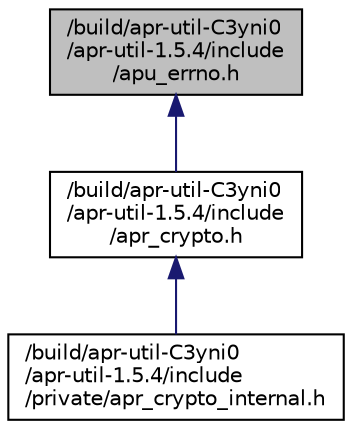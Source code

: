 digraph "/build/apr-util-C3yni0/apr-util-1.5.4/include/apu_errno.h"
{
  edge [fontname="Helvetica",fontsize="10",labelfontname="Helvetica",labelfontsize="10"];
  node [fontname="Helvetica",fontsize="10",shape=record];
  Node1 [label="/build/apr-util-C3yni0\l/apr-util-1.5.4/include\l/apu_errno.h",height=0.2,width=0.4,color="black", fillcolor="grey75", style="filled", fontcolor="black"];
  Node1 -> Node2 [dir="back",color="midnightblue",fontsize="10",style="solid",fontname="Helvetica"];
  Node2 [label="/build/apr-util-C3yni0\l/apr-util-1.5.4/include\l/apr_crypto.h",height=0.2,width=0.4,color="black", fillcolor="white", style="filled",URL="$apr__crypto_8h.html",tooltip="APR-UTIL Crypto library. "];
  Node2 -> Node3 [dir="back",color="midnightblue",fontsize="10",style="solid",fontname="Helvetica"];
  Node3 [label="/build/apr-util-C3yni0\l/apr-util-1.5.4/include\l/private/apr_crypto_internal.h",height=0.2,width=0.4,color="black", fillcolor="white", style="filled",URL="$apr__crypto__internal_8h_source.html"];
}
